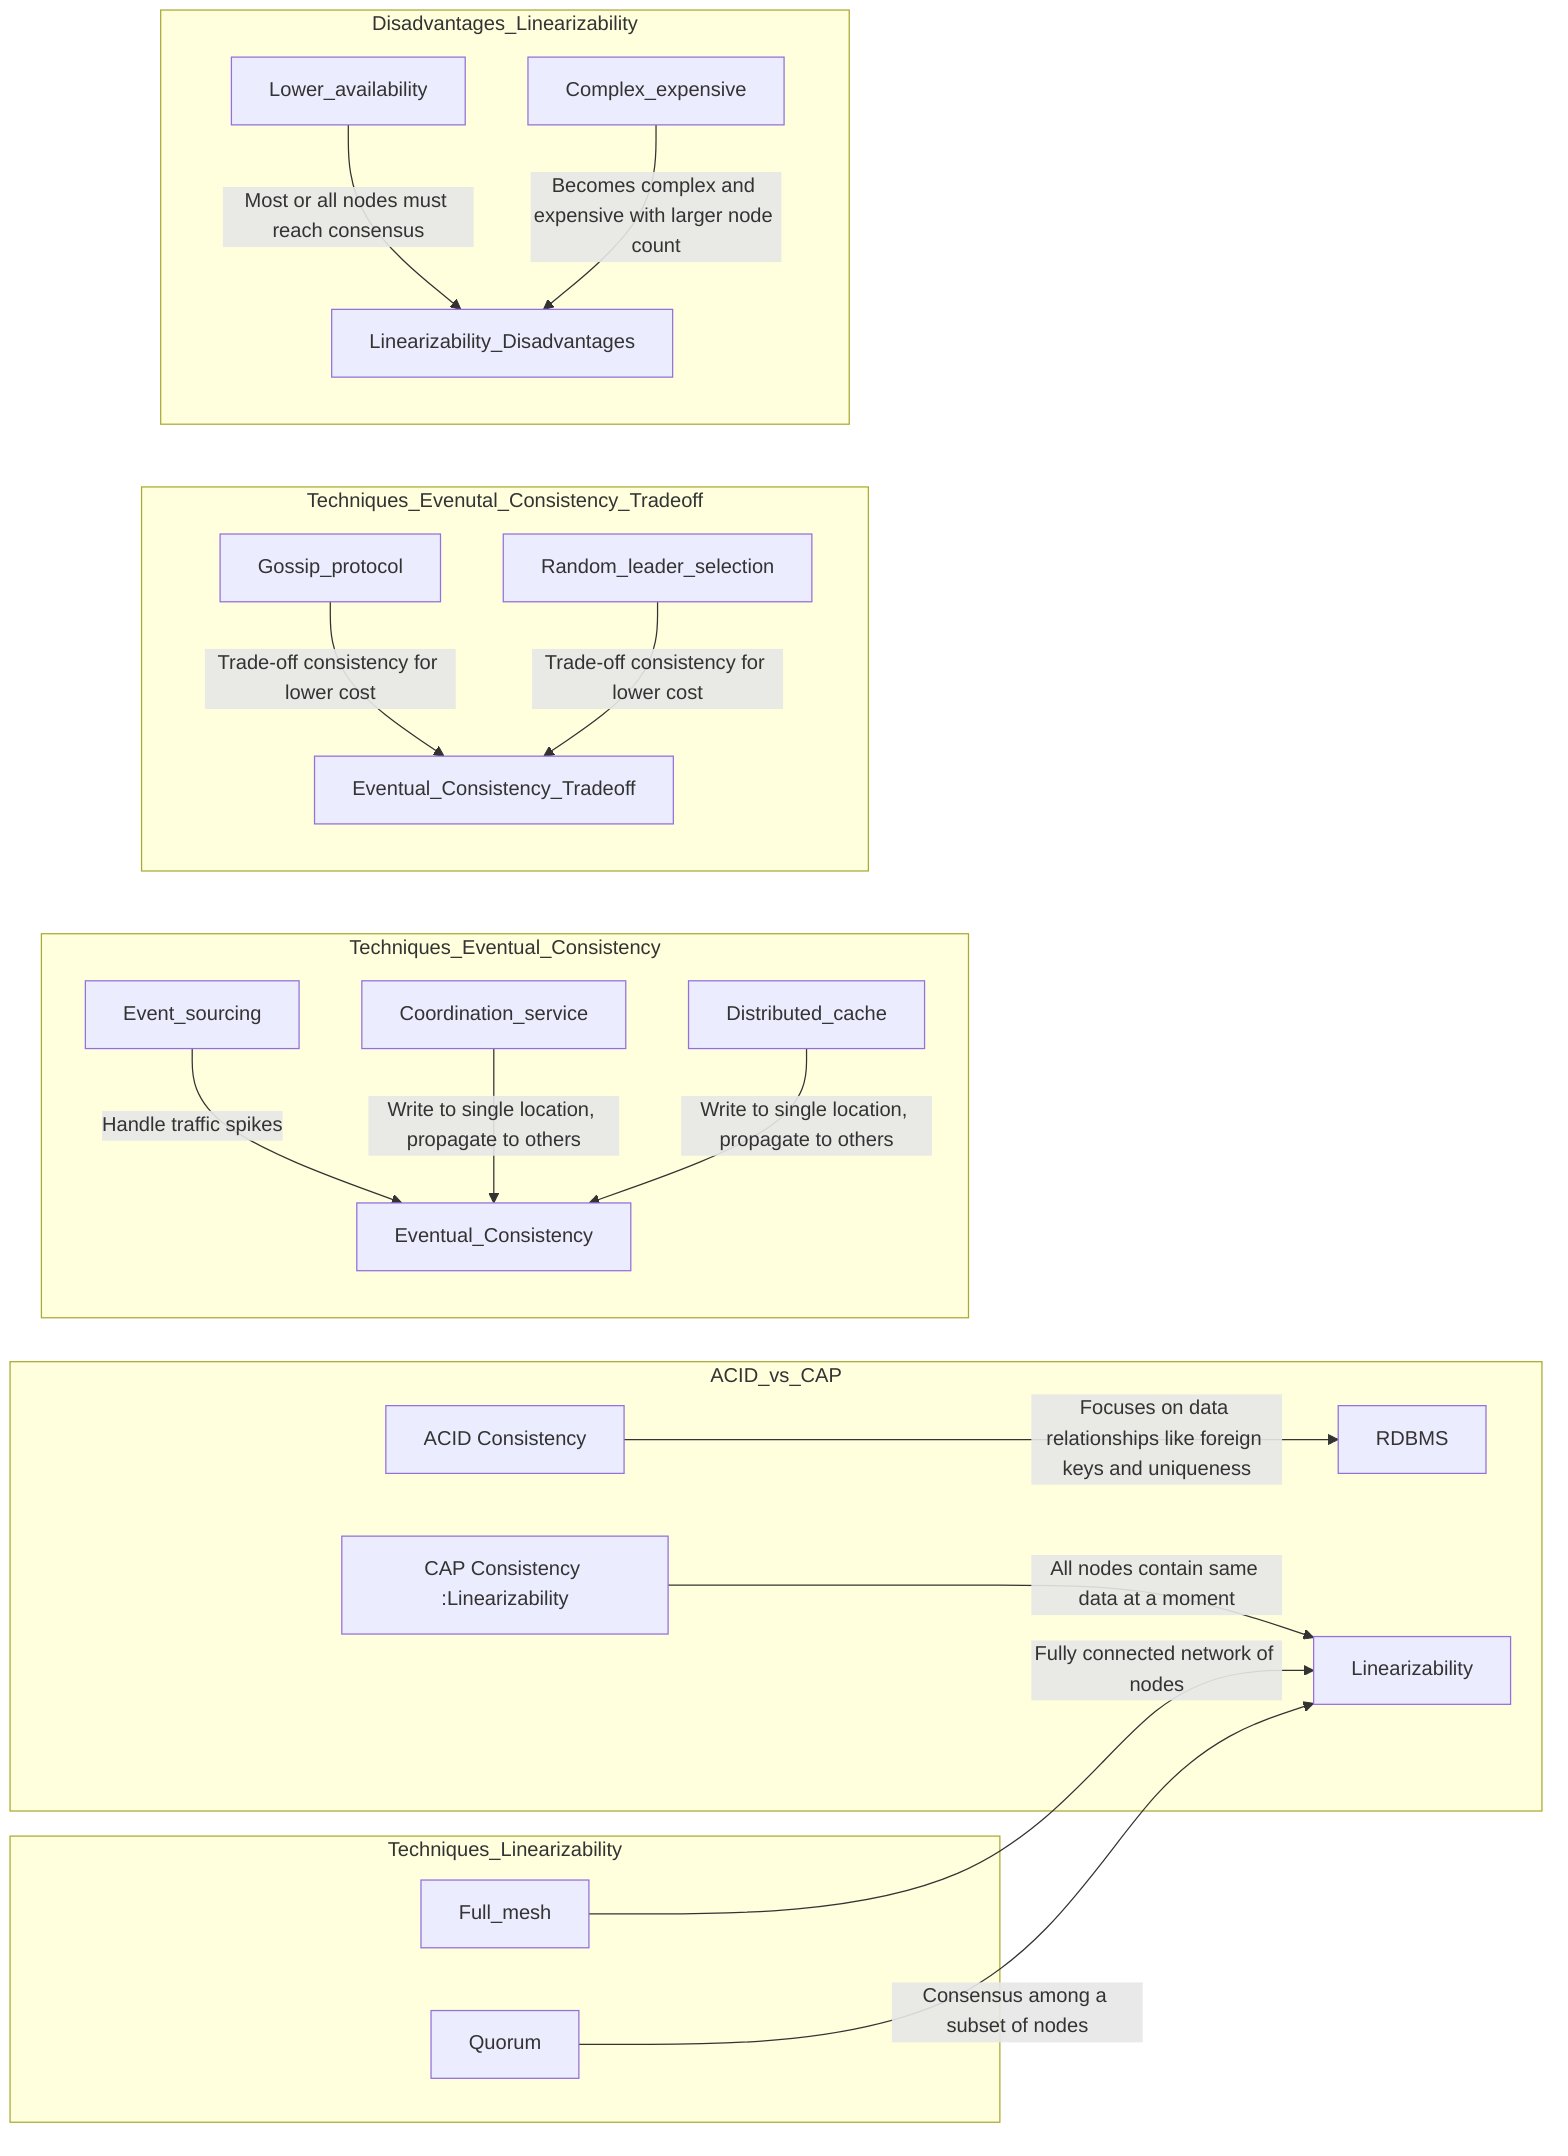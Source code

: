 graph LR;

    subgraph ACID_vs_CAP
        ACID[ACID Consistency] -->|Focuses on data relationships like foreign keys and uniqueness| RDBMS;
        CAP[CAP Consistency :Linearizability] --> |All nodes contain same data at a moment| Linearizability;
    end

    subgraph Techniques_Linearizability
        Full_mesh --> |Fully connected network of nodes| Linearizability;
        Quorum --> |Consensus among a subset of nodes| Linearizability;
    end

    subgraph Techniques_Eventual_Consistency
        Event_sourcing --> |Handle traffic spikes| Eventual_Consistency;
        Coordination_service --> |Write to single location, propagate to others| Eventual_Consistency;
        Distributed_cache --> |Write to single location, propagate to others| Eventual_Consistency;
    end

    subgraph Techniques_Evenutal_Consistency_Tradeoff
        Gossip_protocol --> |Trade-off consistency for lower cost| Eventual_Consistency_Tradeoff;
        Random_leader_selection --> |Trade-off consistency for lower cost| Eventual_Consistency_Tradeoff;
    end

    subgraph Disadvantages_Linearizability
        Lower_availability --> |Most or all nodes must reach consensus| Linearizability_Disadvantages;
        Complex_expensive --> |Becomes complex and expensive with larger node count| Linearizability_Disadvantages;
    end